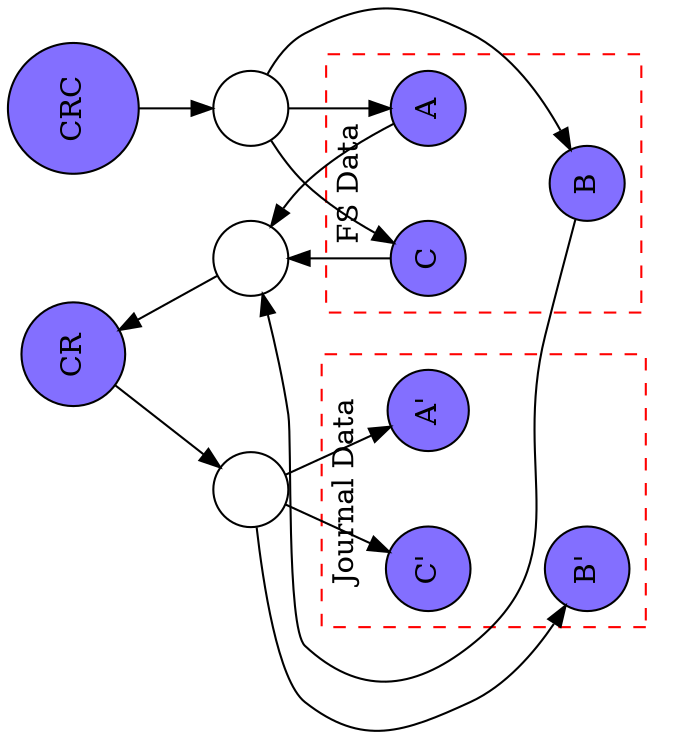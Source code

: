digraph journal
{
	nodesep=0.5;
	ranksep=0.5;
	rankdir=TB;
	orientation=L;
	size="8,8";
	node [shape=circle,color=black];
	subgraph clusterData
	{
		style=invis;
		rank=sink;
		subgraph clusterFSD
		{
			color=red;
			style=dashed;
			label="FS Data";
			"A" [label="A",fillcolor=slateblue1,style=filled];
			"B" [label="B",fillcolor=slateblue1,style=filled];
			"C" [label="C",fillcolor=slateblue1,style=filled];
			"A" -> "B" [style=invis];
			"C" -> "B" [style=invis];
		}
		subgraph clusterJD
		{
			color=red;
			style=dashed;
			label="Journal Data";
			"A'" [label="A'",fillcolor=slateblue1,style=filled];
			"B'" [label="B'",fillcolor=slateblue1,style=filled];
			"C'" [label="C'",fillcolor=slateblue1,style=filled];
			"A'" -> "B'" [style=invis];
			"C'" -> "B'" [style=invis];
		}
	}
	subgraph CR
	{
		rank=source;
		"CR" [label="CR",fillcolor=slateblue1,style=filled];
		"CRC" [label="CRC",fillcolor=slateblue1,style=filled];
	}
	subgraph NOOP
	{
		rank=same;
		"JD" [label=""];
		"CRP" [label=""];
		"CRCP" [label=""];
	}
	"CRC" -> "CRCP";
	"CRCP" -> "A";
	"CRCP" -> "B";
	"CRCP" -> "C";
	"A" -> "CRP";
	"B" -> "CRP";
	"C" -> "CRP";
	"CRP" -> "CR";
	"CR" -> "JD";
	"JD" -> "A'";
	"JD" -> "B'";
	"JD" -> "C'";
}
